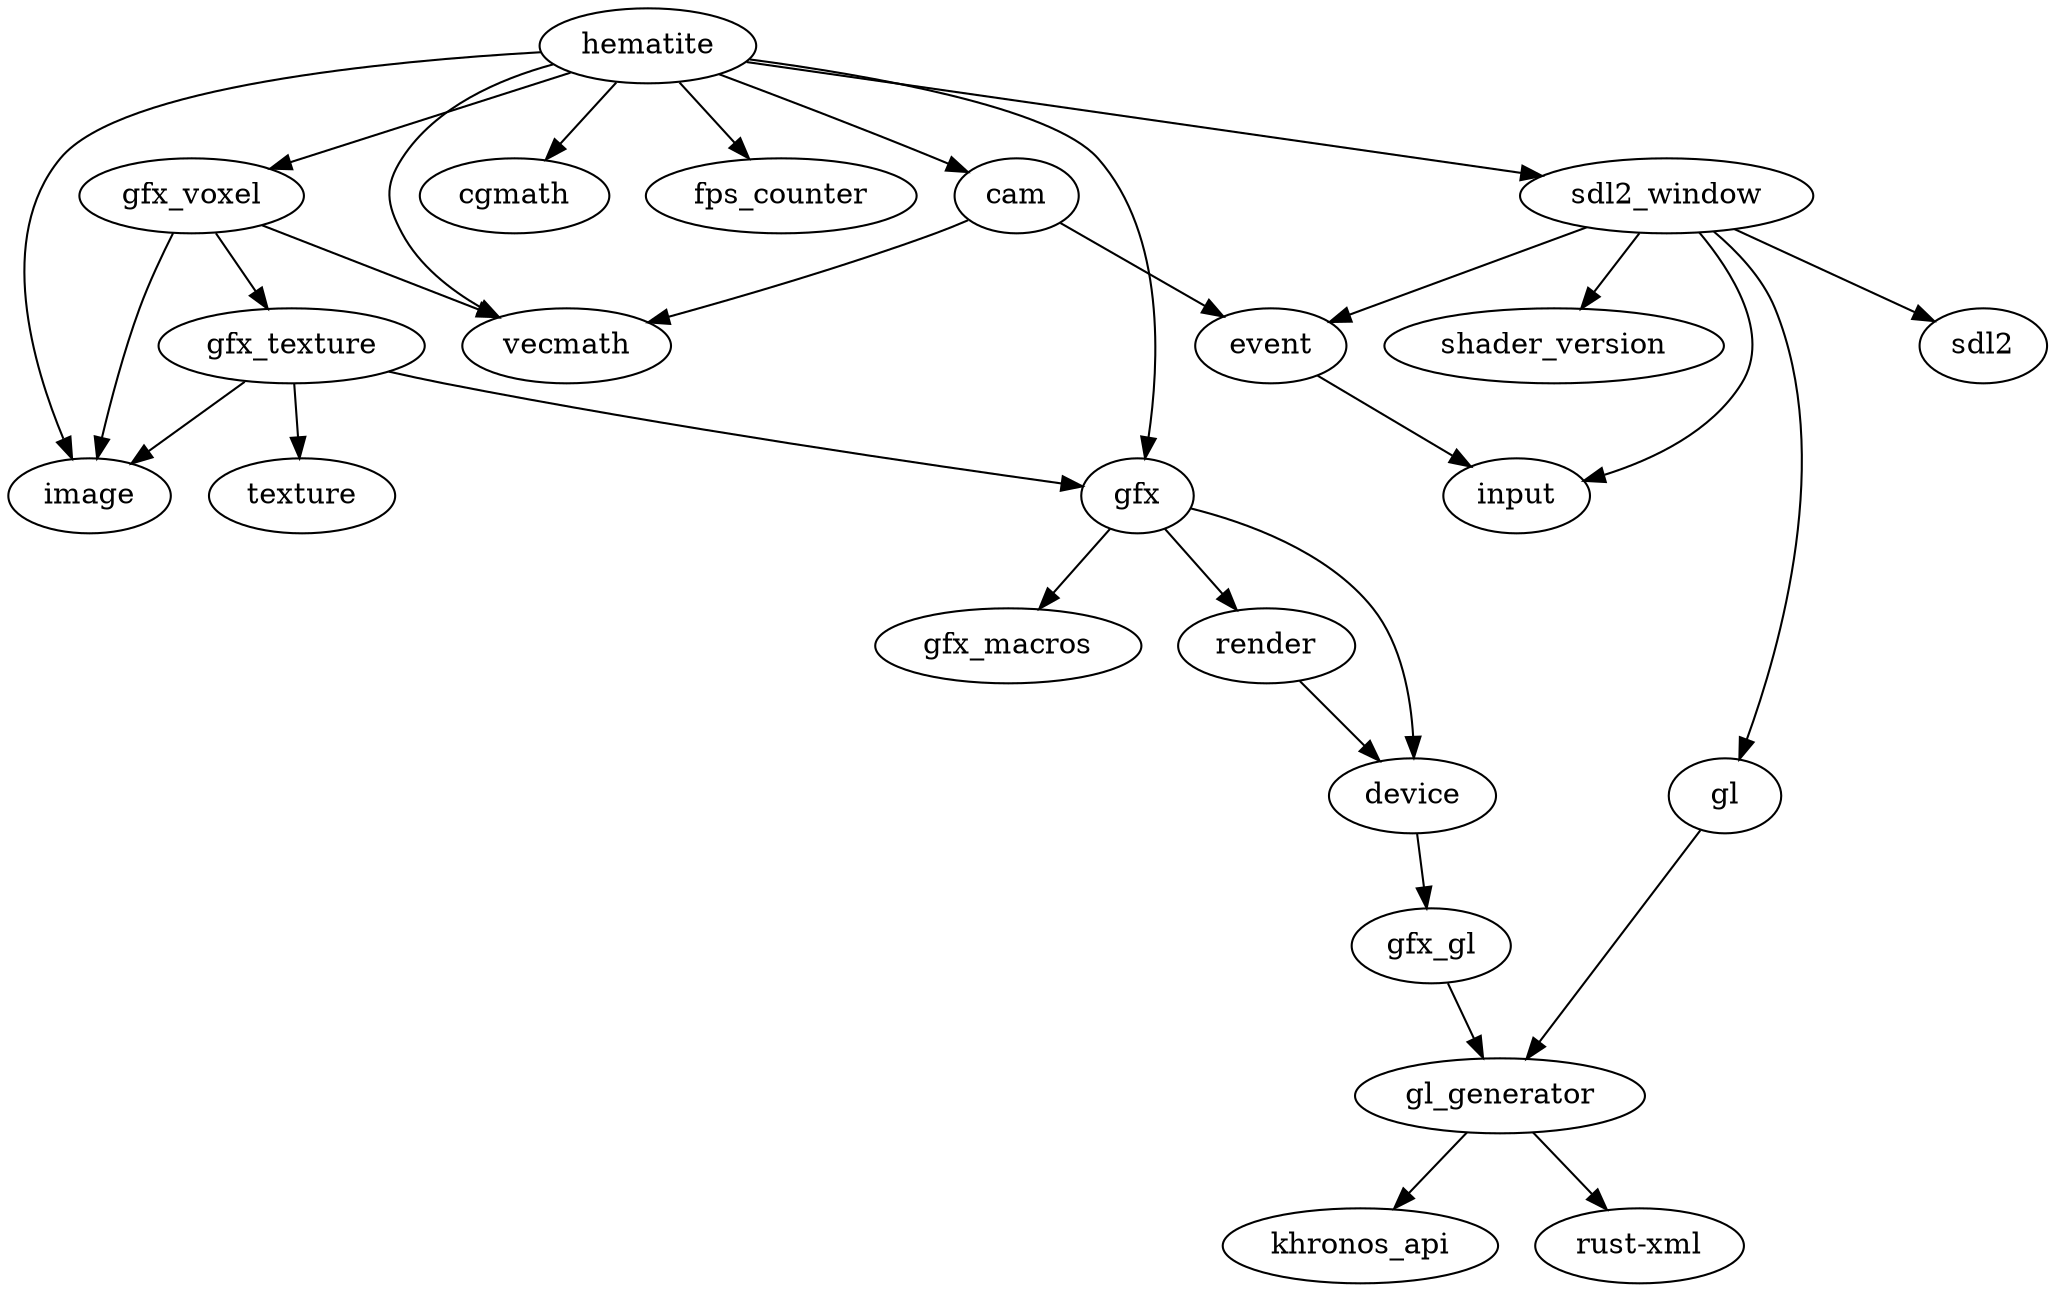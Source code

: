 digraph example3 {
    N0[label="hematite"];
    N1[label="render"];
    N2[label="device"];
    N3[label="gfx_voxel"];
    N4[label="vecmath"];
    N5[label="image"];
    N6[label="gfx_texture"];
    N7[label="cgmath"];
    N8[label="gfx_gl"];
    N9[label="gl_generator"];
    N10[label="khronos_api"];
    N11[label="fps_counter"];
    N12[label="shader_version"];
    N13[label="cam"];
    N14[label="event"];
    N15[label="sdl2_window"];
    N16[label="gl"];
    N17[label="input"];
    N18[label="sdl2"];
    N19[label="gfx"];
    N20[label="texture"];
    N21[label="rust-xml"];
    N22[label="gfx_macros"];
    N1 -> N2[label=""];
    N3 -> N4[label=""];
    N3 -> N5[label=""];
    N3 -> N6[label=""];
    N8 -> N9[label=""];
    N13 -> N14[label=""];
    N13 -> N4[label=""];
    N2 -> N8[label=""];
    N15 -> N12[label=""];
    N15 -> N16[label=""];
    N15 -> N17[label=""];
    N15 -> N14[label=""];
    N15 -> N18[label=""];
    N6 -> N19[label=""];
    N6 -> N5[label=""];
    N6 -> N20[label=""];
    N19 -> N22[label=""];
    N19 -> N2[label=""];
    N19 -> N1[label=""];
    N0 -> N19[label=""];
    N0 -> N15[label=""];
    N0 -> N11[label=""];
    N0 -> N5[label=""];
    N0 -> N3[label=""];
    N0 -> N13[label=""];
    N0 -> N7[label=""];
    N0 -> N4[label=""];
    N16 -> N9[label=""];
    N14 -> N17[label=""];
    N9 -> N21[label=""];
    N9 -> N10[label=""];
}

